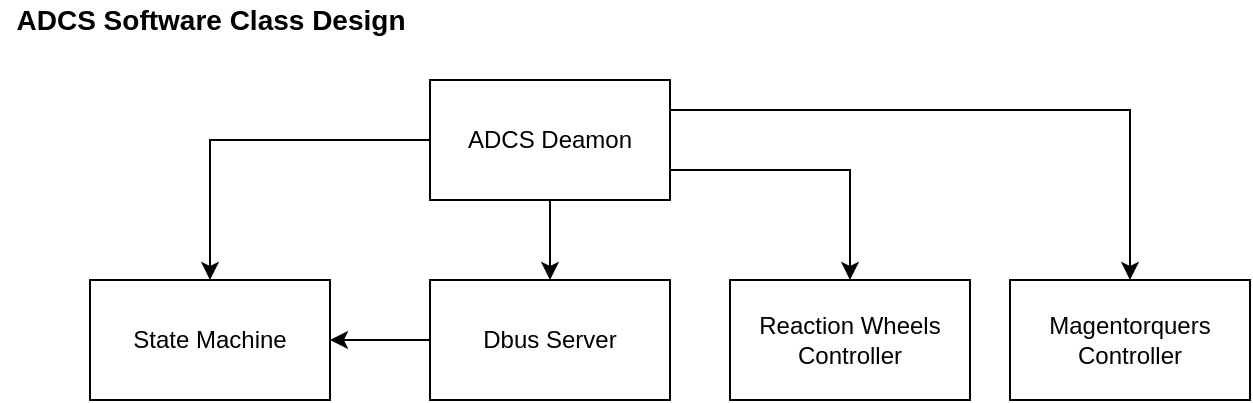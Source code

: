 <mxfile version="13.0.1" type="device"><diagram id="C5RBs43oDa-KdzZeNtuy" name="Page-1"><mxGraphModel dx="1804" dy="823" grid="1" gridSize="10" guides="1" tooltips="1" connect="1" arrows="1" fold="1" page="0" pageScale="1" pageWidth="827" pageHeight="1169" math="0" shadow="0"><root><mxCell id="WIyWlLk6GJQsqaUBKTNV-0"/><mxCell id="WIyWlLk6GJQsqaUBKTNV-1" parent="WIyWlLk6GJQsqaUBKTNV-0"/><mxCell id="bNkxRCe-W_xRabJiRah8-13" value="" style="edgeStyle=orthogonalEdgeStyle;rounded=0;orthogonalLoop=1;jettySize=auto;html=1;entryX=0.5;entryY=0;entryDx=0;entryDy=0;" parent="WIyWlLk6GJQsqaUBKTNV-1" source="bNkxRCe-W_xRabJiRah8-1" target="bNkxRCe-W_xRabJiRah8-6" edge="1"><mxGeometry relative="1" as="geometry"><mxPoint x="380" y="330" as="targetPoint"/></mxGeometry></mxCell><mxCell id="bNkxRCe-W_xRabJiRah8-17" value="" style="edgeStyle=orthogonalEdgeStyle;rounded=0;orthogonalLoop=1;jettySize=auto;html=1;entryX=0.5;entryY=0;entryDx=0;entryDy=0;exitX=1;exitY=0.25;exitDx=0;exitDy=0;" parent="WIyWlLk6GJQsqaUBKTNV-1" source="bNkxRCe-W_xRabJiRah8-1" target="bNkxRCe-W_xRabJiRah8-7" edge="1"><mxGeometry relative="1" as="geometry"><mxPoint x="380" y="220" as="targetPoint"/><Array as="points"><mxPoint x="520" y="185"/></Array></mxGeometry></mxCell><mxCell id="bNkxRCe-W_xRabJiRah8-23" value="" style="edgeStyle=orthogonalEdgeStyle;rounded=0;orthogonalLoop=1;jettySize=auto;html=1;entryX=0.5;entryY=0;entryDx=0;entryDy=0;exitX=1;exitY=0.75;exitDx=0;exitDy=0;" parent="WIyWlLk6GJQsqaUBKTNV-1" source="bNkxRCe-W_xRabJiRah8-1" target="bNkxRCe-W_xRabJiRah8-8" edge="1"><mxGeometry relative="1" as="geometry"><mxPoint x="520" y="110" as="targetPoint"/><Array as="points"><mxPoint x="380" y="215"/></Array></mxGeometry></mxCell><mxCell id="bNkxRCe-W_xRabJiRah8-33" value="" style="edgeStyle=orthogonalEdgeStyle;rounded=0;orthogonalLoop=1;jettySize=auto;html=1;entryX=0.5;entryY=0;entryDx=0;entryDy=0;" parent="WIyWlLk6GJQsqaUBKTNV-1" source="bNkxRCe-W_xRabJiRah8-1" target="bNkxRCe-W_xRabJiRah8-4" edge="1"><mxGeometry relative="1" as="geometry"><mxPoint x="240" y="110" as="targetPoint"/></mxGeometry></mxCell><mxCell id="bNkxRCe-W_xRabJiRah8-1" value="ADCS Deamon" style="rounded=0;whiteSpace=wrap;html=1;" parent="WIyWlLk6GJQsqaUBKTNV-1" vertex="1"><mxGeometry x="170" y="170" width="120" height="60" as="geometry"/></mxCell><mxCell id="bNkxRCe-W_xRabJiRah8-28" value="" style="edgeStyle=orthogonalEdgeStyle;rounded=0;orthogonalLoop=1;jettySize=auto;html=1;entryX=1;entryY=0.5;entryDx=0;entryDy=0;exitX=0;exitY=0.5;exitDx=0;exitDy=0;" parent="WIyWlLk6GJQsqaUBKTNV-1" source="bNkxRCe-W_xRabJiRah8-4" target="bNkxRCe-W_xRabJiRah8-6" edge="1"><mxGeometry relative="1" as="geometry"><mxPoint x="280" y="340" as="targetPoint"/><Array as="points"><mxPoint x="140" y="300"/><mxPoint x="140" y="300"/></Array></mxGeometry></mxCell><mxCell id="bNkxRCe-W_xRabJiRah8-4" value="Dbus Server" style="rounded=0;whiteSpace=wrap;html=1;" parent="WIyWlLk6GJQsqaUBKTNV-1" vertex="1"><mxGeometry x="170" y="270" width="120" height="60" as="geometry"/></mxCell><mxCell id="bNkxRCe-W_xRabJiRah8-6" value="State Machine" style="rounded=0;whiteSpace=wrap;html=1;" parent="WIyWlLk6GJQsqaUBKTNV-1" vertex="1"><mxGeometry y="270" width="120" height="60" as="geometry"/></mxCell><mxCell id="bNkxRCe-W_xRabJiRah8-7" value="Magentorquers&lt;br&gt;Controller" style="rounded=0;whiteSpace=wrap;html=1;" parent="WIyWlLk6GJQsqaUBKTNV-1" vertex="1"><mxGeometry x="460" y="270" width="120" height="60" as="geometry"/></mxCell><mxCell id="bNkxRCe-W_xRabJiRah8-8" value="Reaction Wheels&lt;br&gt;Controller" style="rounded=0;whiteSpace=wrap;html=1;" parent="WIyWlLk6GJQsqaUBKTNV-1" vertex="1"><mxGeometry x="320" y="270" width="120" height="60" as="geometry"/></mxCell><mxCell id="bNkxRCe-W_xRabJiRah8-24" value="&lt;b&gt;&lt;font style=&quot;font-size: 14px&quot;&gt;ADCS Software Class Design&lt;/font&gt;&lt;/b&gt;" style="text;html=1;align=center;verticalAlign=middle;resizable=0;points=[];autosize=1;" parent="WIyWlLk6GJQsqaUBKTNV-1" vertex="1"><mxGeometry x="-45" y="130" width="210" height="20" as="geometry"/></mxCell></root></mxGraphModel></diagram></mxfile>